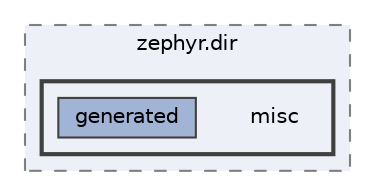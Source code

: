 digraph "build/zephyr/CMakeFiles/zephyr.dir/misc"
{
 // LATEX_PDF_SIZE
  bgcolor="transparent";
  edge [fontname=Helvetica,fontsize=10,labelfontname=Helvetica,labelfontsize=10];
  node [fontname=Helvetica,fontsize=10,shape=box,height=0.2,width=0.4];
  compound=true
  subgraph clusterdir_b35288f69f97034eb3ad583bdee0c183 {
    graph [ bgcolor="#edf0f7", pencolor="grey50", label="zephyr.dir", fontname=Helvetica,fontsize=10 style="filled,dashed", URL="dir_b35288f69f97034eb3ad583bdee0c183.html",tooltip=""]
  subgraph clusterdir_1d83234da46805749837ed20129c6104 {
    graph [ bgcolor="#edf0f7", pencolor="grey25", label="", fontname=Helvetica,fontsize=10 style="filled,bold", URL="dir_1d83234da46805749837ed20129c6104.html",tooltip=""]
    dir_1d83234da46805749837ed20129c6104 [shape=plaintext, label="misc"];
  dir_bddbce46a2a285778e3526c36be46aeb [label="generated", fillcolor="#a2b4d6", color="grey25", style="filled", URL="dir_bddbce46a2a285778e3526c36be46aeb.html",tooltip=""];
  }
  }
}
